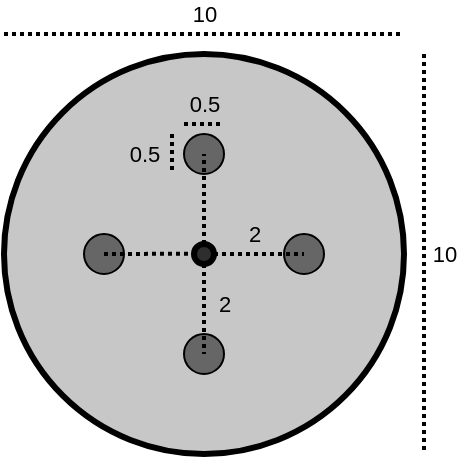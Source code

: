 <mxfile version="13.7.9" type="device"><diagram id="yRcnDDwWq4oH5VgmEZly" name="Page-1"><mxGraphModel dx="1092" dy="846" grid="1" gridSize="10" guides="1" tooltips="1" connect="1" arrows="1" fold="1" page="1" pageScale="1" pageWidth="827" pageHeight="1169" math="0" shadow="0"><root><mxCell id="0"/><mxCell id="1" parent="0"/><mxCell id="pmLxT9nCuRVfJrAfRrWE-21" value="" style="ellipse;whiteSpace=wrap;html=1;aspect=fixed;strokeWidth=3;labelBackgroundColor=none;fillColor=#C7C7C7;" parent="1" vertex="1"><mxGeometry x="300" y="120" width="200" height="200" as="geometry"/></mxCell><mxCell id="pmLxT9nCuRVfJrAfRrWE-22" value="" style="ellipse;whiteSpace=wrap;html=1;aspect=fixed;strokeWidth=3;labelBackgroundColor=none;fillColor=#2E2E2E;" parent="1" vertex="1"><mxGeometry x="395" y="215" width="10" height="10" as="geometry"/></mxCell><mxCell id="pmLxT9nCuRVfJrAfRrWE-27" value="10" style="endArrow=none;html=1;startArrow=none;startFill=0;endFill=0;dashed=1;dashPattern=1 1;labelBackgroundColor=none;strokeWidth=2;" parent="1" edge="1"><mxGeometry y="10" width="50" height="50" relative="1" as="geometry"><mxPoint x="510" y="120" as="sourcePoint"/><mxPoint x="510" y="320" as="targetPoint"/><mxPoint as="offset"/></mxGeometry></mxCell><mxCell id="pmLxT9nCuRVfJrAfRrWE-28" value="10" style="endArrow=none;html=1;startArrow=none;startFill=0;endFill=0;dashed=1;dashPattern=1 1;labelBackgroundColor=none;strokeWidth=2;" parent="1" edge="1"><mxGeometry y="10" width="50" height="50" relative="1" as="geometry"><mxPoint x="300" y="110" as="sourcePoint"/><mxPoint x="500" y="110" as="targetPoint"/><mxPoint as="offset"/></mxGeometry></mxCell><mxCell id="pmLxT9nCuRVfJrAfRrWE-29" value="0.5" style="endArrow=none;html=1;startArrow=none;startFill=0;endFill=0;dashed=1;dashPattern=1 1;labelBackgroundColor=none;exitX=0.45;exitY=0.175;exitDx=0;exitDy=0;exitPerimeter=0;strokeWidth=2;" parent="1" source="pmLxT9nCuRVfJrAfRrWE-21" edge="1"><mxGeometry y="10" width="50" height="50" relative="1" as="geometry"><mxPoint x="310" y="110" as="sourcePoint"/><mxPoint x="410" y="155" as="targetPoint"/><mxPoint as="offset"/></mxGeometry></mxCell><mxCell id="pmLxT9nCuRVfJrAfRrWE-30" value="0.5" style="endArrow=none;html=1;entryX=0.57;entryY=0.3;entryDx=0;entryDy=0;entryPerimeter=0;startArrow=none;startFill=0;endFill=0;dashed=1;dashPattern=1 1;labelBackgroundColor=none;strokeWidth=2;" parent="1" edge="1"><mxGeometry y="-14" width="50" height="50" relative="1" as="geometry"><mxPoint x="384" y="160" as="sourcePoint"/><mxPoint x="384" y="180" as="targetPoint"/><mxPoint as="offset"/></mxGeometry></mxCell><mxCell id="pmLxT9nCuRVfJrAfRrWE-40" value="" style="ellipse;whiteSpace=wrap;html=1;aspect=fixed;labelBackgroundColor=none;fillColor=#666666;" parent="1" vertex="1"><mxGeometry x="390" y="160" width="20" height="20" as="geometry"/></mxCell><mxCell id="pmLxT9nCuRVfJrAfRrWE-41" value="" style="ellipse;whiteSpace=wrap;html=1;aspect=fixed;labelBackgroundColor=none;fillColor=#666666;" parent="1" vertex="1"><mxGeometry x="440" y="210" width="20" height="20" as="geometry"/></mxCell><mxCell id="pmLxT9nCuRVfJrAfRrWE-42" value="" style="ellipse;whiteSpace=wrap;html=1;aspect=fixed;labelBackgroundColor=none;fillColor=#666666;" parent="1" vertex="1"><mxGeometry x="390" y="260" width="20" height="20" as="geometry"/></mxCell><mxCell id="pmLxT9nCuRVfJrAfRrWE-43" value="" style="ellipse;whiteSpace=wrap;html=1;aspect=fixed;labelBackgroundColor=none;fillColor=#666666;" parent="1" vertex="1"><mxGeometry x="340" y="210" width="20" height="20" as="geometry"/></mxCell><mxCell id="pmLxT9nCuRVfJrAfRrWE-107" style="edgeStyle=orthogonalEdgeStyle;rounded=0;orthogonalLoop=1;jettySize=auto;html=1;exitX=0.5;exitY=0;exitDx=0;exitDy=0;dashed=1;dashPattern=1 1;labelBackgroundColor=none;startArrow=none;startFill=0;endArrow=none;endFill=0;strokeWidth=2;" parent="1" source="pmLxT9nCuRVfJrAfRrWE-22" edge="1"><mxGeometry relative="1" as="geometry"><mxPoint x="400" y="170" as="targetPoint"/></mxGeometry></mxCell><mxCell id="pmLxT9nCuRVfJrAfRrWE-32" value="2" style="endArrow=none;html=1;exitX=0.5;exitY=1;exitDx=0;exitDy=0;entryX=0.5;entryY=0.5;entryDx=0;entryDy=0;startArrow=none;startFill=0;endFill=0;dashed=1;dashPattern=1 1;labelBackgroundColor=none;strokeWidth=2;entryPerimeter=0;" parent="1" source="pmLxT9nCuRVfJrAfRrWE-22" target="pmLxT9nCuRVfJrAfRrWE-42" edge="1"><mxGeometry x="-0.143" y="10" width="50" height="50" relative="1" as="geometry"><mxPoint x="400" y="225" as="sourcePoint"/><mxPoint x="400" y="260" as="targetPoint"/><mxPoint as="offset"/></mxGeometry></mxCell><mxCell id="pmLxT9nCuRVfJrAfRrWE-34" value="2" style="endArrow=none;html=1;exitX=1;exitY=0.5;exitDx=0;exitDy=0;startArrow=none;startFill=0;endFill=0;dashed=1;dashPattern=1 1;labelBackgroundColor=none;strokeWidth=2;" parent="1" source="pmLxT9nCuRVfJrAfRrWE-22" edge="1"><mxGeometry x="-0.143" y="10" width="50" height="50" relative="1" as="geometry"><mxPoint x="410" y="235" as="sourcePoint"/><mxPoint x="450" y="220" as="targetPoint"/><mxPoint as="offset"/></mxGeometry></mxCell><mxCell id="tgffCPCAsY69CzI11N6B-1" value="" style="endArrow=none;html=1;startArrow=none;startFill=0;endFill=0;dashed=1;dashPattern=1 1;labelBackgroundColor=none;strokeWidth=2;entryX=0.55;entryY=0.5;entryDx=0;entryDy=0;entryPerimeter=0;" parent="1" edge="1"><mxGeometry x="-0.143" y="10" width="50" height="50" relative="1" as="geometry"><mxPoint x="350" y="220" as="sourcePoint"/><mxPoint x="395" y="219.86" as="targetPoint"/><mxPoint as="offset"/></mxGeometry></mxCell></root></mxGraphModel></diagram></mxfile>